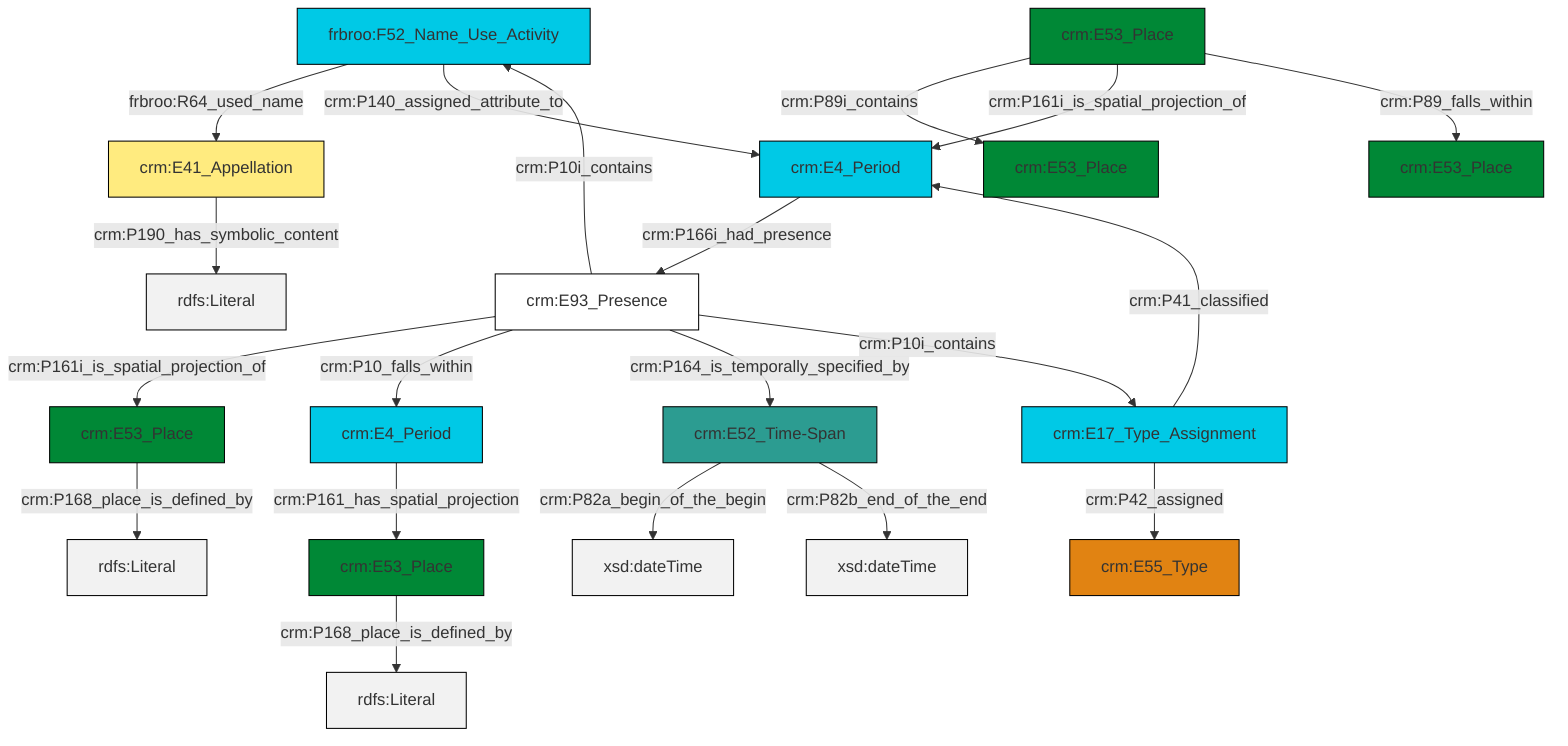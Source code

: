 graph TD
classDef Literal fill:#f2f2f2,stroke:#000000;
classDef CRM_Entity fill:#FFFFFF,stroke:#000000;
classDef Temporal_Entity fill:#00C9E6, stroke:#000000;
classDef Type fill:#E18312, stroke:#000000;
classDef Time-Span fill:#2C9C91, stroke:#000000;
classDef Appellation fill:#FFEB7F, stroke:#000000;
classDef Place fill:#008836, stroke:#000000;
classDef Persistent_Item fill:#B266B2, stroke:#000000;
classDef Conceptual_Object fill:#FFD700, stroke:#000000;
classDef Physical_Thing fill:#D2B48C, stroke:#000000;
classDef Actor fill:#f58aad, stroke:#000000;
classDef PC_Classes fill:#4ce600, stroke:#000000;
classDef Multi fill:#cccccc,stroke:#000000;

0["crm:E52_Time-Span"]:::Time-Span -->|crm:P82a_begin_of_the_begin| 1[xsd:dateTime]:::Literal
4["crm:E41_Appellation"]:::Appellation -->|crm:P190_has_symbolic_content| 5[rdfs:Literal]:::Literal
6["crm:E93_Presence"]:::CRM_Entity -->|crm:P161i_is_spatial_projection_of| 7["crm:E53_Place"]:::Place
2["frbroo:F52_Name_Use_Activity"]:::Temporal_Entity -->|frbroo:R64_used_name| 4["crm:E41_Appellation"]:::Appellation
2["frbroo:F52_Name_Use_Activity"]:::Temporal_Entity -->|crm:P140_assigned_attribute_to| 8["crm:E4_Period"]:::Temporal_Entity
11["crm:E53_Place"]:::Place -->|crm:P89i_contains| 12["crm:E53_Place"]:::Place
6["crm:E93_Presence"]:::CRM_Entity -->|crm:P10i_contains| 2["frbroo:F52_Name_Use_Activity"]:::Temporal_Entity
14["crm:E53_Place"]:::Place -->|crm:P168_place_is_defined_by| 15[rdfs:Literal]:::Literal
0["crm:E52_Time-Span"]:::Time-Span -->|crm:P82b_end_of_the_end| 16[xsd:dateTime]:::Literal
11["crm:E53_Place"]:::Place -->|crm:P161i_is_spatial_projection_of| 8["crm:E4_Period"]:::Temporal_Entity
21["crm:E17_Type_Assignment"]:::Temporal_Entity -->|crm:P41_classified| 8["crm:E4_Period"]:::Temporal_Entity
8["crm:E4_Period"]:::Temporal_Entity -->|crm:P166i_had_presence| 6["crm:E93_Presence"]:::CRM_Entity
11["crm:E53_Place"]:::Place -->|crm:P89_falls_within| 9["crm:E53_Place"]:::Place
7["crm:E53_Place"]:::Place -->|crm:P168_place_is_defined_by| 27[rdfs:Literal]:::Literal
6["crm:E93_Presence"]:::CRM_Entity -->|crm:P10_falls_within| 19["crm:E4_Period"]:::Temporal_Entity
21["crm:E17_Type_Assignment"]:::Temporal_Entity -->|crm:P42_assigned| 23["crm:E55_Type"]:::Type
6["crm:E93_Presence"]:::CRM_Entity -->|crm:P164_is_temporally_specified_by| 0["crm:E52_Time-Span"]:::Time-Span
6["crm:E93_Presence"]:::CRM_Entity -->|crm:P10i_contains| 21["crm:E17_Type_Assignment"]:::Temporal_Entity
19["crm:E4_Period"]:::Temporal_Entity -->|crm:P161_has_spatial_projection| 14["crm:E53_Place"]:::Place